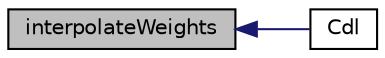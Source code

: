 digraph "interpolateWeights"
{
  bgcolor="transparent";
  edge [fontname="Helvetica",fontsize="10",labelfontname="Helvetica",labelfontsize="10"];
  node [fontname="Helvetica",fontsize="10",shape=record];
  rankdir="LR";
  Node1 [label="interpolateWeights",height=0.2,width=0.4,color="black", fillcolor="grey75", style="filled", fontcolor="black"];
  Node1 -> Node2 [dir="back",color="midnightblue",fontsize="10",style="solid",fontname="Helvetica"];
  Node2 [label="Cdl",height=0.2,width=0.4,color="black",URL="$a01380.html#abda65fcf9dff4eccf2092ff2eedc1944",tooltip="Return the Cd and Cl for a given angle-of-attack. "];
}
